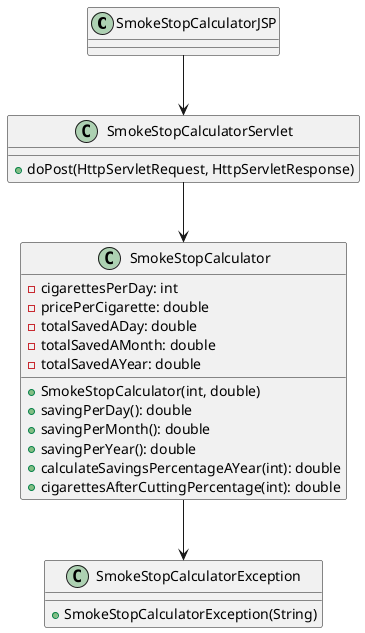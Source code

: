 @startuml
'https://plantuml.com/class-diagram

class SmokeStopCalculatorJSP {
}

class SmokeStopCalculatorServlet {
    +doPost(HttpServletRequest, HttpServletResponse)
}

class SmokeStopCalculator {
    -cigarettesPerDay: int
    -pricePerCigarette: double
    -totalSavedADay: double
    -totalSavedAMonth: double
    -totalSavedAYear: double
    +SmokeStopCalculator(int, double)
    +savingPerDay(): double
    +savingPerMonth(): double
    +savingPerYear(): double
    +calculateSavingsPercentageAYear(int): double
    +cigarettesAfterCuttingPercentage(int): double
}

class SmokeStopCalculatorException {
    +SmokeStopCalculatorException(String)
}

SmokeStopCalculatorJSP --> SmokeStopCalculatorServlet
SmokeStopCalculatorServlet --> SmokeStopCalculator
SmokeStopCalculator --> SmokeStopCalculatorException
@enduml

